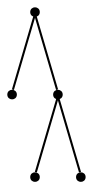 graph {
  node [shape=point,comment="{\"directed\":false,\"doi\":\"10.1007/978-3-642-36763-2_14\",\"figure\":\"5 (2)\"}"]

  v0 [pos="887.0603611445396,790.5925726574114"]
  v1 [pos="807.6113965660561,1147.9221107047988"]
  v2 [pos="847.3358549962388,959.3328000190581"]
  v3 [pos="767.8827707535654,869.9972996612571"]
  v4 [pos="688.4338061750823,790.5925726574114"]

  v0 -- v4 [id="-2",pos="887.0603611445396,790.5925726574114 887.0603452385002,750.8902091554887 887.0603452385002,750.8902091554887 887.0603452385002,750.8902091554887 688.4338061750822,750.8902091554887 688.4338061750822,750.8902091554887 688.4338061750822,750.8902091554887 688.4338061750823,790.5925726574114 688.4338061750823,790.5925726574114 688.4338061750823,790.5925726574114"]
  v0 -- v2 [id="-3",pos="887.0603611445396,790.5925726574114 847.3359027143568,790.5925726574114 847.3359027143568,790.5925726574114 847.3359027143568,790.5925726574114 847.3358549962388,959.3328000190581 847.3358549962388,959.3328000190581 847.3358549962388,959.3328000190581"]
  v4 -- v3 [id="-5",pos="688.4338061750823,790.5925726574114 728.1582486992254,790.5925726574114 728.1582486992254,790.5925726574114 728.1582486992254,790.5925726574114 728.1582486992254,870.0013693376053 728.1582486992254,870.0013693376053 728.1582486992254,870.0013693376053 767.8827707535654,869.9972996612571 767.8827707535654,869.9972996612571 767.8827707535654,869.9972996612571"]
  v4 -- v1 [id="-16",pos="688.4338061750823,790.5925726574114 608.9806583082513,790.5925726574114 608.9806583082513,790.5925726574114 608.9806583082513,790.5925726574114 608.9806583082513,1187.628416705684 608.9806583082513,1187.628416705684 608.9806583082513,1187.628416705684 807.6113965660562,1187.628416705684 807.6113965660562,1187.628416705684 807.6113965660562,1187.628416705684 807.6113965660561,1147.9221107047988 807.6113965660561,1147.9221107047988 807.6113965660561,1147.9221107047988"]
}